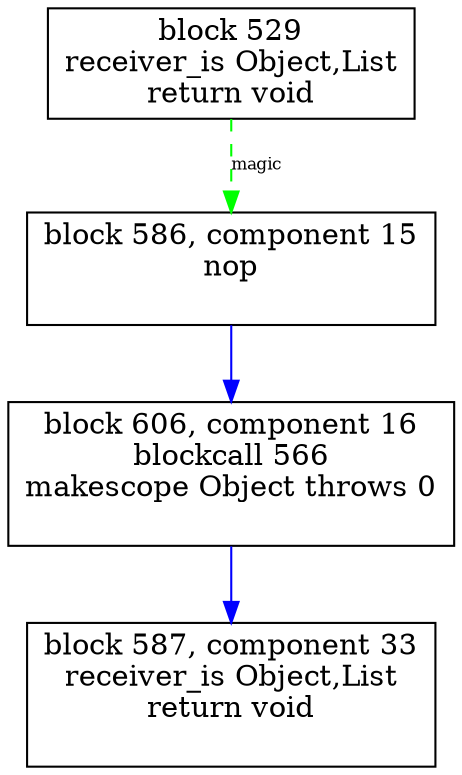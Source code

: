 digraph "Object()" {
size = "11,7.5";
codeblock_529 [ shape = box, label = "block 529\nreceiver_is Object,List\nreturn void"];
codeblock_586 [ shape = box, label = "block 586, component 15\nnop\n\n"];
codeblock_606 [ shape = box, label = "block 606, component 16\nblockcall 566\nmakescope Object throws 0\n\n"];
codeblock_587 [ shape = box, label = "block 587, component 33\nreceiver_is Object,List\nreturn void\n\n"];
codeblock_606->codeblock_587 [color = blue label = "" fontsize = 8]
codeblock_586->codeblock_606 [color = blue label = "" fontsize = 8]
codeblock_529->codeblock_586 [color = green style = dashed label = "magic" fontsize = 8]
}
